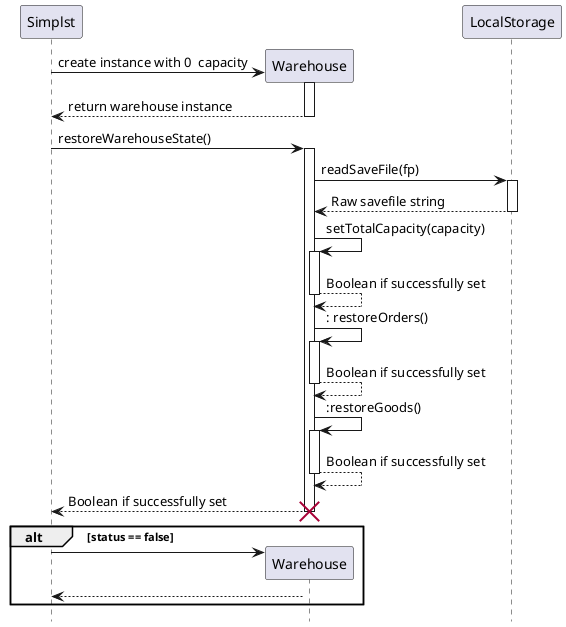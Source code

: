 @startuml
'https://plantuml.com/sequence-diagram
hide footbox
participant Simplst as S
participant Warehouse as w
participant LocalStorage as ls

create w
S -> w : create instance with 0  capacity
activate w
w --> S : return warehouse instance
deactivate w
S -> w ++ : restoreWarehouseState()
w -> ls ++ : readSaveFile(fp)
ls --> w -- : Raw savefile string
w -> w ++ : setTotalCapacity(capacity)
w --> w -- : Boolean if successfully set
w -> w ++ : : restoreOrders()
w --> w -- : Boolean if successfully set
w -> w ++ : :restoreGoods()
w --> w -- : Boolean if successfully set
w --> S : Boolean if successfully set
deactivate w

alt status == false
destroy w
create w
S -> w
activate w
w --> S
end

@enduml